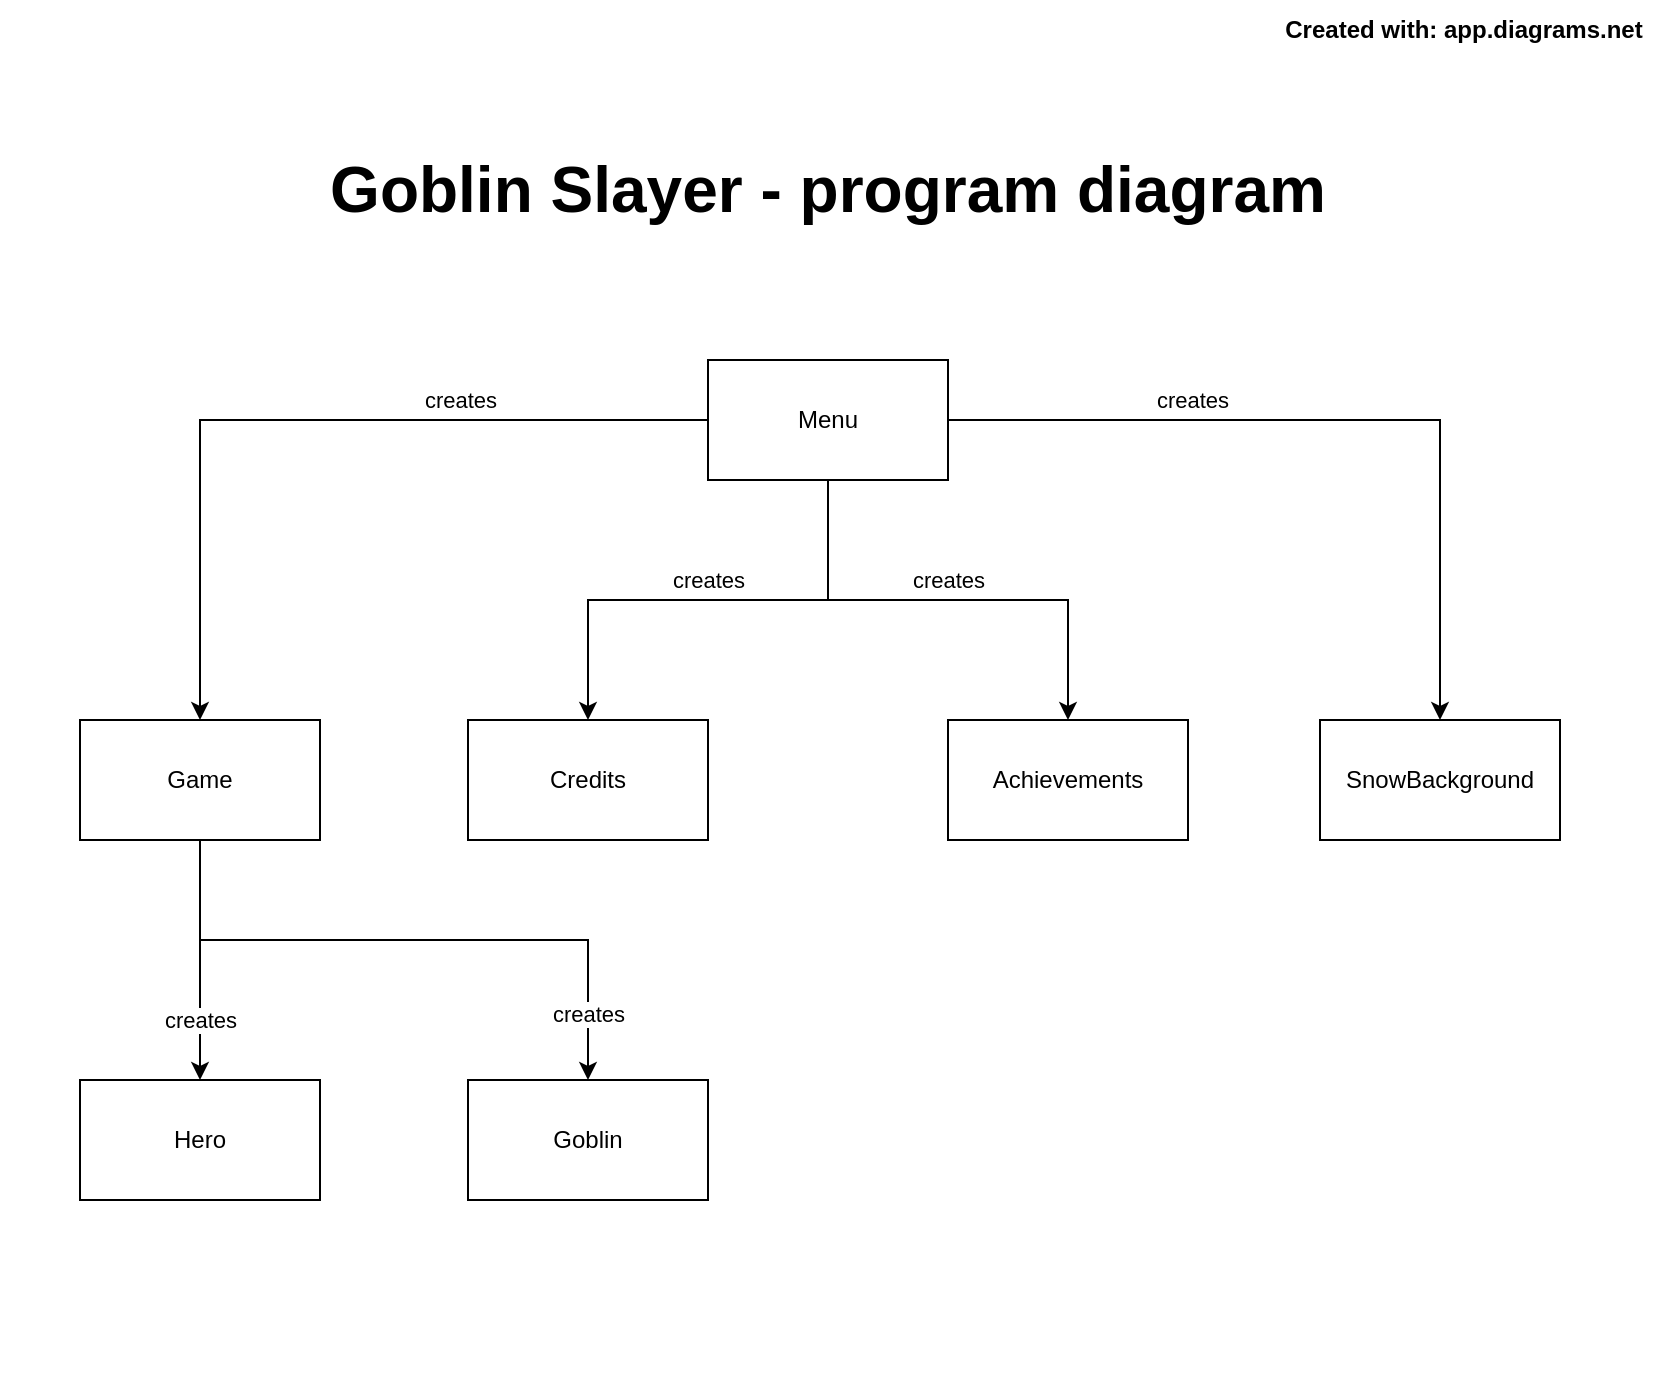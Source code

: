 <mxfile version="22.1.3" type="device">
  <diagram name="Strona-1" id="mOGhw_kaDy-jFeSj4dUU">
    <mxGraphModel dx="1195" dy="613" grid="1" gridSize="10" guides="1" tooltips="1" connect="1" arrows="1" fold="1" page="1" pageScale="1" pageWidth="827" pageHeight="1169" background="#ffffff" math="0" shadow="0">
      <root>
        <mxCell id="0" />
        <mxCell id="1" parent="0" />
        <mxCell id="FnCTYT4J3TpVENLpEvIC-10" value="creates" style="edgeStyle=orthogonalEdgeStyle;rounded=0;orthogonalLoop=1;jettySize=auto;html=1;entryX=0.5;entryY=0;entryDx=0;entryDy=0;" edge="1" parent="1" source="FnCTYT4J3TpVENLpEvIC-2" target="FnCTYT4J3TpVENLpEvIC-5">
          <mxGeometry x="-0.385" y="-10" relative="1" as="geometry">
            <mxPoint x="160" y="340" as="targetPoint" />
            <mxPoint as="offset" />
          </mxGeometry>
        </mxCell>
        <mxCell id="FnCTYT4J3TpVENLpEvIC-11" value="creates" style="edgeStyle=orthogonalEdgeStyle;rounded=0;orthogonalLoop=1;jettySize=auto;html=1;entryX=0.5;entryY=0;entryDx=0;entryDy=0;" edge="1" parent="1" source="FnCTYT4J3TpVENLpEvIC-2" target="FnCTYT4J3TpVENLpEvIC-4">
          <mxGeometry y="-10" relative="1" as="geometry">
            <mxPoint as="offset" />
          </mxGeometry>
        </mxCell>
        <mxCell id="FnCTYT4J3TpVENLpEvIC-12" value="creates" style="edgeStyle=orthogonalEdgeStyle;rounded=0;orthogonalLoop=1;jettySize=auto;html=1;exitX=0.5;exitY=1;exitDx=0;exitDy=0;entryX=0.5;entryY=0;entryDx=0;entryDy=0;" edge="1" parent="1" source="FnCTYT4J3TpVENLpEvIC-2" target="FnCTYT4J3TpVENLpEvIC-3">
          <mxGeometry y="10" relative="1" as="geometry">
            <mxPoint x="530" y="350" as="targetPoint" />
            <mxPoint as="offset" />
          </mxGeometry>
        </mxCell>
        <mxCell id="FnCTYT4J3TpVENLpEvIC-13" value="creates" style="edgeStyle=orthogonalEdgeStyle;rounded=0;orthogonalLoop=1;jettySize=auto;html=1;entryX=0.5;entryY=0;entryDx=0;entryDy=0;" edge="1" parent="1" source="FnCTYT4J3TpVENLpEvIC-2" target="FnCTYT4J3TpVENLpEvIC-6">
          <mxGeometry x="-0.385" y="10" relative="1" as="geometry">
            <mxPoint as="offset" />
          </mxGeometry>
        </mxCell>
        <mxCell id="FnCTYT4J3TpVENLpEvIC-2" value="Menu" style="rounded=0;whiteSpace=wrap;html=1;" vertex="1" parent="1">
          <mxGeometry x="354" y="180" width="120" height="60" as="geometry" />
        </mxCell>
        <mxCell id="FnCTYT4J3TpVENLpEvIC-3" value="Achievements" style="rounded=0;whiteSpace=wrap;html=1;" vertex="1" parent="1">
          <mxGeometry x="474" y="360" width="120" height="60" as="geometry" />
        </mxCell>
        <mxCell id="FnCTYT4J3TpVENLpEvIC-4" value="Credits" style="rounded=0;whiteSpace=wrap;html=1;" vertex="1" parent="1">
          <mxGeometry x="234" y="360" width="120" height="60" as="geometry" />
        </mxCell>
        <mxCell id="FnCTYT4J3TpVENLpEvIC-29" value="creates" style="edgeStyle=orthogonalEdgeStyle;rounded=0;orthogonalLoop=1;jettySize=auto;html=1;exitX=0.5;exitY=1;exitDx=0;exitDy=0;entryX=0.5;entryY=0;entryDx=0;entryDy=0;" edge="1" parent="1" source="FnCTYT4J3TpVENLpEvIC-5" target="FnCTYT4J3TpVENLpEvIC-8">
          <mxGeometry x="0.5" relative="1" as="geometry">
            <mxPoint as="offset" />
          </mxGeometry>
        </mxCell>
        <mxCell id="FnCTYT4J3TpVENLpEvIC-30" value="creates" style="edgeStyle=orthogonalEdgeStyle;rounded=0;orthogonalLoop=1;jettySize=auto;html=1;exitX=0.5;exitY=1;exitDx=0;exitDy=0;entryX=0.5;entryY=0;entryDx=0;entryDy=0;" edge="1" parent="1" source="FnCTYT4J3TpVENLpEvIC-5" target="FnCTYT4J3TpVENLpEvIC-7">
          <mxGeometry x="0.786" relative="1" as="geometry">
            <Array as="points">
              <mxPoint x="100" y="470" />
              <mxPoint x="294" y="470" />
            </Array>
            <mxPoint as="offset" />
          </mxGeometry>
        </mxCell>
        <mxCell id="FnCTYT4J3TpVENLpEvIC-5" value="Game" style="rounded=0;whiteSpace=wrap;html=1;" vertex="1" parent="1">
          <mxGeometry x="40" y="360" width="120" height="60" as="geometry" />
        </mxCell>
        <mxCell id="FnCTYT4J3TpVENLpEvIC-6" value="SnowBackground" style="rounded=0;whiteSpace=wrap;html=1;" vertex="1" parent="1">
          <mxGeometry x="660" y="360" width="120" height="60" as="geometry" />
        </mxCell>
        <mxCell id="FnCTYT4J3TpVENLpEvIC-7" value="Goblin" style="rounded=0;whiteSpace=wrap;html=1;" vertex="1" parent="1">
          <mxGeometry x="234" y="540" width="120" height="60" as="geometry" />
        </mxCell>
        <mxCell id="FnCTYT4J3TpVENLpEvIC-8" value="Hero" style="rounded=0;whiteSpace=wrap;html=1;" vertex="1" parent="1">
          <mxGeometry x="40" y="540" width="120" height="60" as="geometry" />
        </mxCell>
        <UserObject label="Created with: app.diagrams.net" link="app.diagrams.net" id="FnCTYT4J3TpVENLpEvIC-16">
          <mxCell style="text;html=1;strokeColor=none;fillColor=none;align=center;verticalAlign=middle;whiteSpace=wrap;rounded=0;fontStyle=1" vertex="1" parent="1">
            <mxGeometry x="637" width="190" height="30" as="geometry" />
          </mxCell>
        </UserObject>
        <mxCell id="FnCTYT4J3TpVENLpEvIC-33" value="Goblin Slayer - program diagram" style="text;html=1;strokeColor=none;fillColor=none;align=center;verticalAlign=middle;whiteSpace=wrap;rounded=0;fontSize=32;fontStyle=1" vertex="1" parent="1">
          <mxGeometry x="124" y="70" width="580" height="50" as="geometry" />
        </mxCell>
        <mxCell id="FnCTYT4J3TpVENLpEvIC-39" value="&amp;nbsp;" style="text;html=1;strokeColor=none;fillColor=none;align=center;verticalAlign=middle;whiteSpace=wrap;rounded=0;" vertex="1" parent="1">
          <mxGeometry width="60" height="30" as="geometry" />
        </mxCell>
        <mxCell id="FnCTYT4J3TpVENLpEvIC-40" value="&amp;nbsp;" style="text;html=1;strokeColor=none;fillColor=none;align=center;verticalAlign=middle;whiteSpace=wrap;rounded=0;" vertex="1" parent="1">
          <mxGeometry y="660" width="60" height="30" as="geometry" />
        </mxCell>
      </root>
    </mxGraphModel>
  </diagram>
</mxfile>
